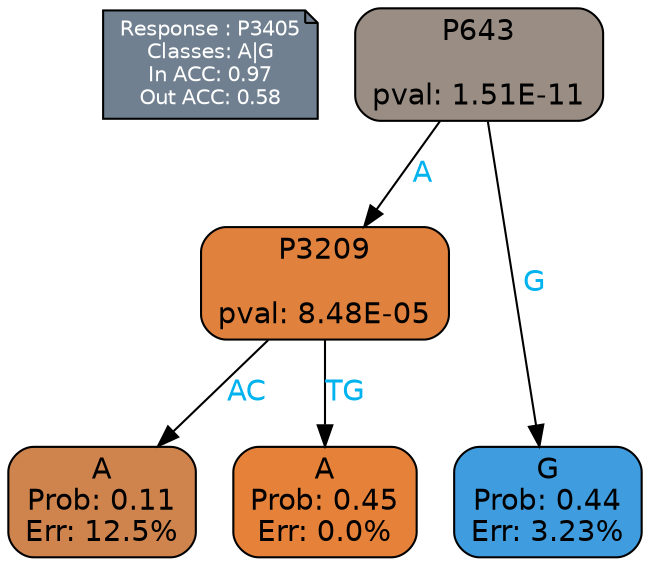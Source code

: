 digraph Tree {
node [shape=box, style="filled, rounded", color="black", fontname=helvetica] ;
graph [ranksep=equally, splines=polylines, bgcolor=transparent, dpi=600] ;
edge [fontname=helvetica] ;
LEGEND [label="Response : P3405
Classes: A|G
In ACC: 0.97
Out ACC: 0.58
",shape=note,align=left,style=filled,fillcolor="slategray",fontcolor="white",fontsize=10];1 [label="P643

pval: 1.51E-11", fillcolor="#998d84"] ;
2 [label="P3209

pval: 8.48E-05", fillcolor="#e0813d"] ;
3 [label="A
Prob: 0.11
Err: 12.5%", fillcolor="#cf844e"] ;
4 [label="A
Prob: 0.45
Err: 0.0%", fillcolor="#e58139"] ;
5 [label="G
Prob: 0.44
Err: 3.23%", fillcolor="#3e9cdf"] ;
1 -> 2 [label="A",fontcolor=deepskyblue2] ;
1 -> 5 [label="G",fontcolor=deepskyblue2] ;
2 -> 3 [label="AC",fontcolor=deepskyblue2] ;
2 -> 4 [label="TG",fontcolor=deepskyblue2] ;
{rank = same; 3;4;5;}{rank = same; LEGEND;1;}}